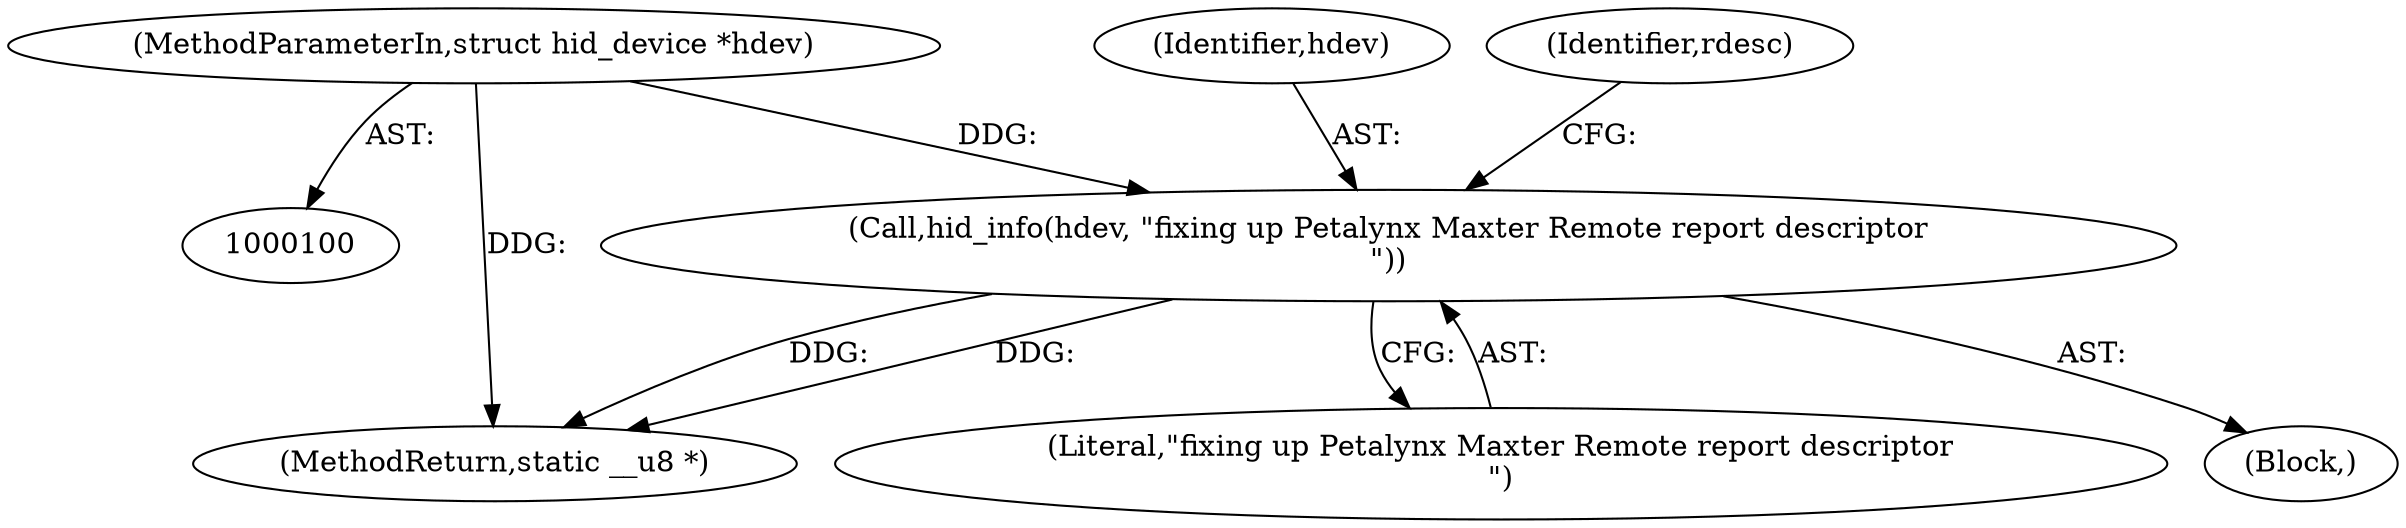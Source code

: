 digraph "0_linux_4ab25786c87eb20857bbb715c3ae34ec8fd6a214_3@pointer" {
"1000101" [label="(MethodParameterIn,struct hid_device *hdev)"];
"1000147" [label="(Call,hid_info(hdev, \"fixing up Petalynx Maxter Remote report descriptor\n\"))"];
"1000148" [label="(Identifier,hdev)"];
"1000152" [label="(Identifier,rdesc)"];
"1000147" [label="(Call,hid_info(hdev, \"fixing up Petalynx Maxter Remote report descriptor\n\"))"];
"1000162" [label="(MethodReturn,static __u8 *)"];
"1000149" [label="(Literal,\"fixing up Petalynx Maxter Remote report descriptor\n\")"];
"1000146" [label="(Block,)"];
"1000101" [label="(MethodParameterIn,struct hid_device *hdev)"];
"1000101" -> "1000100"  [label="AST: "];
"1000101" -> "1000162"  [label="DDG: "];
"1000101" -> "1000147"  [label="DDG: "];
"1000147" -> "1000146"  [label="AST: "];
"1000147" -> "1000149"  [label="CFG: "];
"1000148" -> "1000147"  [label="AST: "];
"1000149" -> "1000147"  [label="AST: "];
"1000152" -> "1000147"  [label="CFG: "];
"1000147" -> "1000162"  [label="DDG: "];
"1000147" -> "1000162"  [label="DDG: "];
}
